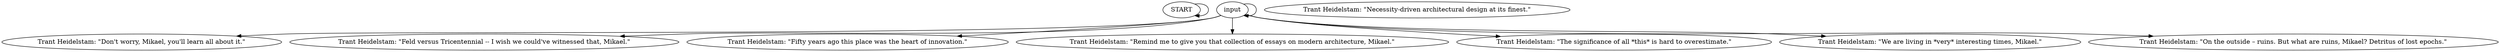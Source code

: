 # BOARDWALK / TRANT HEIDELSTAM barks
# Things Trant says to Mikael near the feld building.
# ==================================================
digraph G {
	  0 [label="START"];
	  1 [label="input"];
	  2 [label="Trant Heidelstam: \"Don't worry, Mikael, you'll learn all about it.\""];
	  3 [label="Trant Heidelstam: \"Feld versus Tricentennial -- I wish we could've witnessed that, Mikael.\""];
	  4 [label="Trant Heidelstam: \"Fifty years ago this place was the heart of innovation.\""];
	  5 [label="Trant Heidelstam: \"Remind me to give you that collection of essays on modern architecture, Mikael.\""];
	  6 [label="Trant Heidelstam: \"Necessity-driven architectural design at its finest.\""];
	  7 [label="Trant Heidelstam: \"The significance of all *this* is hard to overestimate.\""];
	  8 [label="Trant Heidelstam: \"We are living in *very* interesting times, Mikael.\""];
	  9 [label="Trant Heidelstam: \"On the outside – ruins. But what are ruins, Mikael? Detritus of lost epochs.\""];
	  0 -> 0
	  1 -> 1
	  1 -> 2
	  1 -> 3
	  1 -> 4
	  1 -> 5
	  1 -> 7
	  1 -> 8
	  1 -> 9
}

